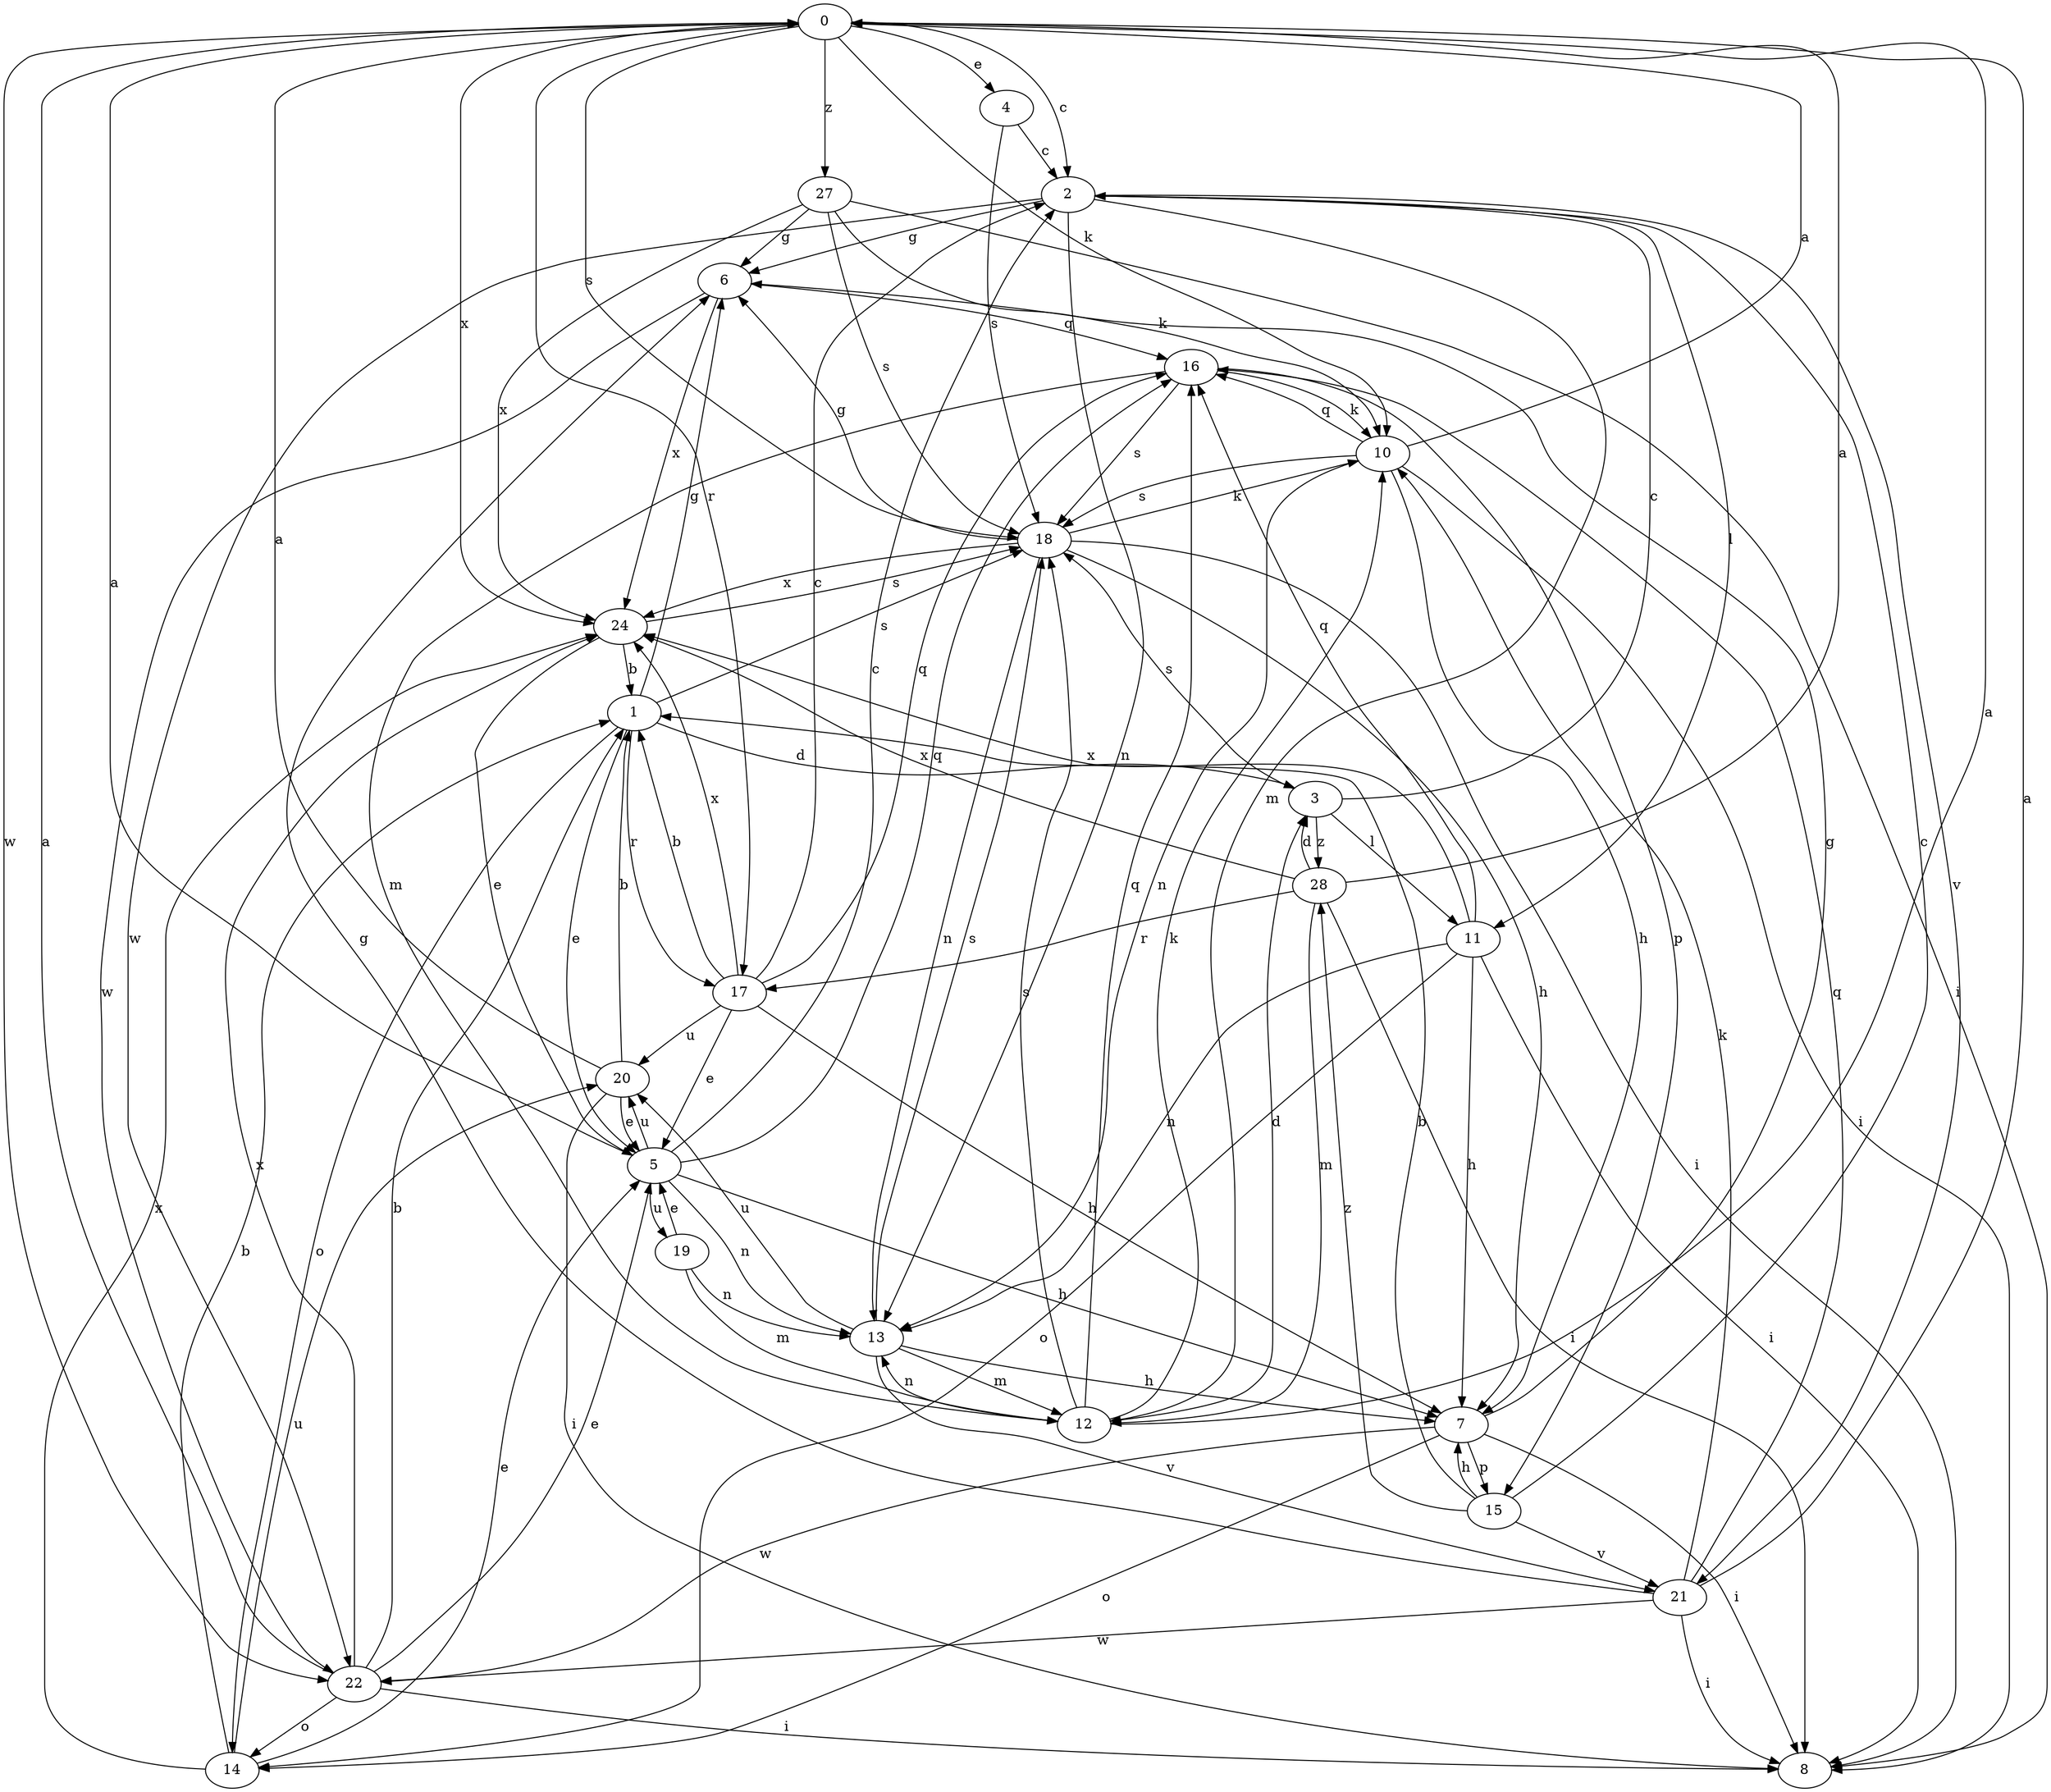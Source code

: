 strict digraph  {
0;
1;
2;
3;
4;
5;
6;
7;
8;
10;
11;
12;
13;
14;
15;
16;
17;
18;
19;
20;
21;
22;
24;
27;
28;
0 -> 2  [label=c];
0 -> 4  [label=e];
0 -> 10  [label=k];
0 -> 17  [label=r];
0 -> 18  [label=s];
0 -> 22  [label=w];
0 -> 24  [label=x];
0 -> 27  [label=z];
1 -> 3  [label=d];
1 -> 5  [label=e];
1 -> 6  [label=g];
1 -> 14  [label=o];
1 -> 17  [label=r];
1 -> 18  [label=s];
2 -> 6  [label=g];
2 -> 11  [label=l];
2 -> 12  [label=m];
2 -> 13  [label=n];
2 -> 21  [label=v];
2 -> 22  [label=w];
3 -> 2  [label=c];
3 -> 11  [label=l];
3 -> 18  [label=s];
3 -> 28  [label=z];
4 -> 2  [label=c];
4 -> 18  [label=s];
5 -> 0  [label=a];
5 -> 2  [label=c];
5 -> 7  [label=h];
5 -> 13  [label=n];
5 -> 16  [label=q];
5 -> 19  [label=u];
5 -> 20  [label=u];
6 -> 16  [label=q];
6 -> 22  [label=w];
6 -> 24  [label=x];
7 -> 6  [label=g];
7 -> 8  [label=i];
7 -> 14  [label=o];
7 -> 15  [label=p];
7 -> 22  [label=w];
10 -> 0  [label=a];
10 -> 7  [label=h];
10 -> 8  [label=i];
10 -> 13  [label=n];
10 -> 16  [label=q];
10 -> 18  [label=s];
11 -> 7  [label=h];
11 -> 8  [label=i];
11 -> 13  [label=n];
11 -> 14  [label=o];
11 -> 16  [label=q];
11 -> 24  [label=x];
12 -> 0  [label=a];
12 -> 3  [label=d];
12 -> 10  [label=k];
12 -> 13  [label=n];
12 -> 16  [label=q];
12 -> 18  [label=s];
13 -> 7  [label=h];
13 -> 12  [label=m];
13 -> 18  [label=s];
13 -> 20  [label=u];
13 -> 21  [label=v];
14 -> 1  [label=b];
14 -> 5  [label=e];
14 -> 20  [label=u];
14 -> 24  [label=x];
15 -> 1  [label=b];
15 -> 2  [label=c];
15 -> 7  [label=h];
15 -> 21  [label=v];
15 -> 28  [label=z];
16 -> 10  [label=k];
16 -> 12  [label=m];
16 -> 15  [label=p];
16 -> 18  [label=s];
17 -> 1  [label=b];
17 -> 2  [label=c];
17 -> 5  [label=e];
17 -> 7  [label=h];
17 -> 16  [label=q];
17 -> 20  [label=u];
17 -> 24  [label=x];
18 -> 6  [label=g];
18 -> 7  [label=h];
18 -> 8  [label=i];
18 -> 10  [label=k];
18 -> 13  [label=n];
18 -> 24  [label=x];
19 -> 5  [label=e];
19 -> 12  [label=m];
19 -> 13  [label=n];
20 -> 0  [label=a];
20 -> 1  [label=b];
20 -> 5  [label=e];
20 -> 8  [label=i];
21 -> 0  [label=a];
21 -> 6  [label=g];
21 -> 8  [label=i];
21 -> 10  [label=k];
21 -> 16  [label=q];
21 -> 22  [label=w];
22 -> 0  [label=a];
22 -> 1  [label=b];
22 -> 5  [label=e];
22 -> 8  [label=i];
22 -> 14  [label=o];
22 -> 24  [label=x];
24 -> 1  [label=b];
24 -> 5  [label=e];
24 -> 18  [label=s];
27 -> 6  [label=g];
27 -> 8  [label=i];
27 -> 10  [label=k];
27 -> 18  [label=s];
27 -> 24  [label=x];
28 -> 0  [label=a];
28 -> 3  [label=d];
28 -> 8  [label=i];
28 -> 12  [label=m];
28 -> 17  [label=r];
28 -> 24  [label=x];
}
